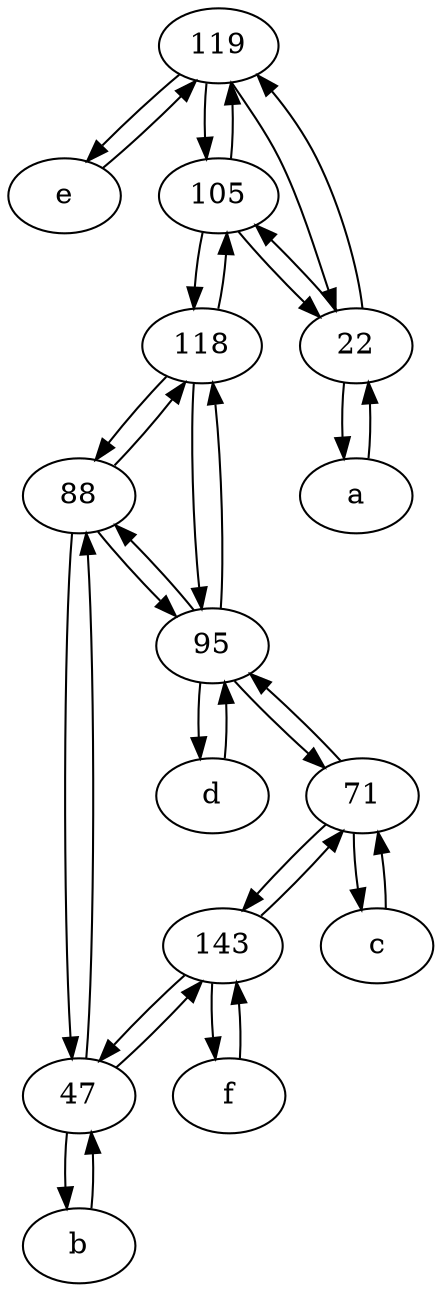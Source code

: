 digraph  {
	119;
	e [pos="30,50!"];
	118;
	b [pos="50,20!"];
	47;
	143;
	88;
	d [pos="20,30!"];
	105;
	c [pos="20,10!"];
	f [pos="15,45!"];
	71;
	95;
	22;
	a [pos="40,10!"];
	e -> 119;
	95 -> 118;
	71 -> 95;
	118 -> 88;
	95 -> d;
	119 -> e;
	47 -> 88;
	95 -> 71;
	47 -> b;
	105 -> 118;
	119 -> 105;
	118 -> 105;
	c -> 71;
	143 -> f;
	71 -> c;
	118 -> 95;
	b -> 47;
	22 -> a;
	f -> 143;
	a -> 22;
	d -> 95;
	95 -> 88;
	47 -> 143;
	22 -> 105;
	119 -> 22;
	105 -> 22;
	88 -> 118;
	143 -> 71;
	143 -> 47;
	88 -> 47;
	105 -> 119;
	88 -> 95;
	22 -> 119;
	71 -> 143;

	}